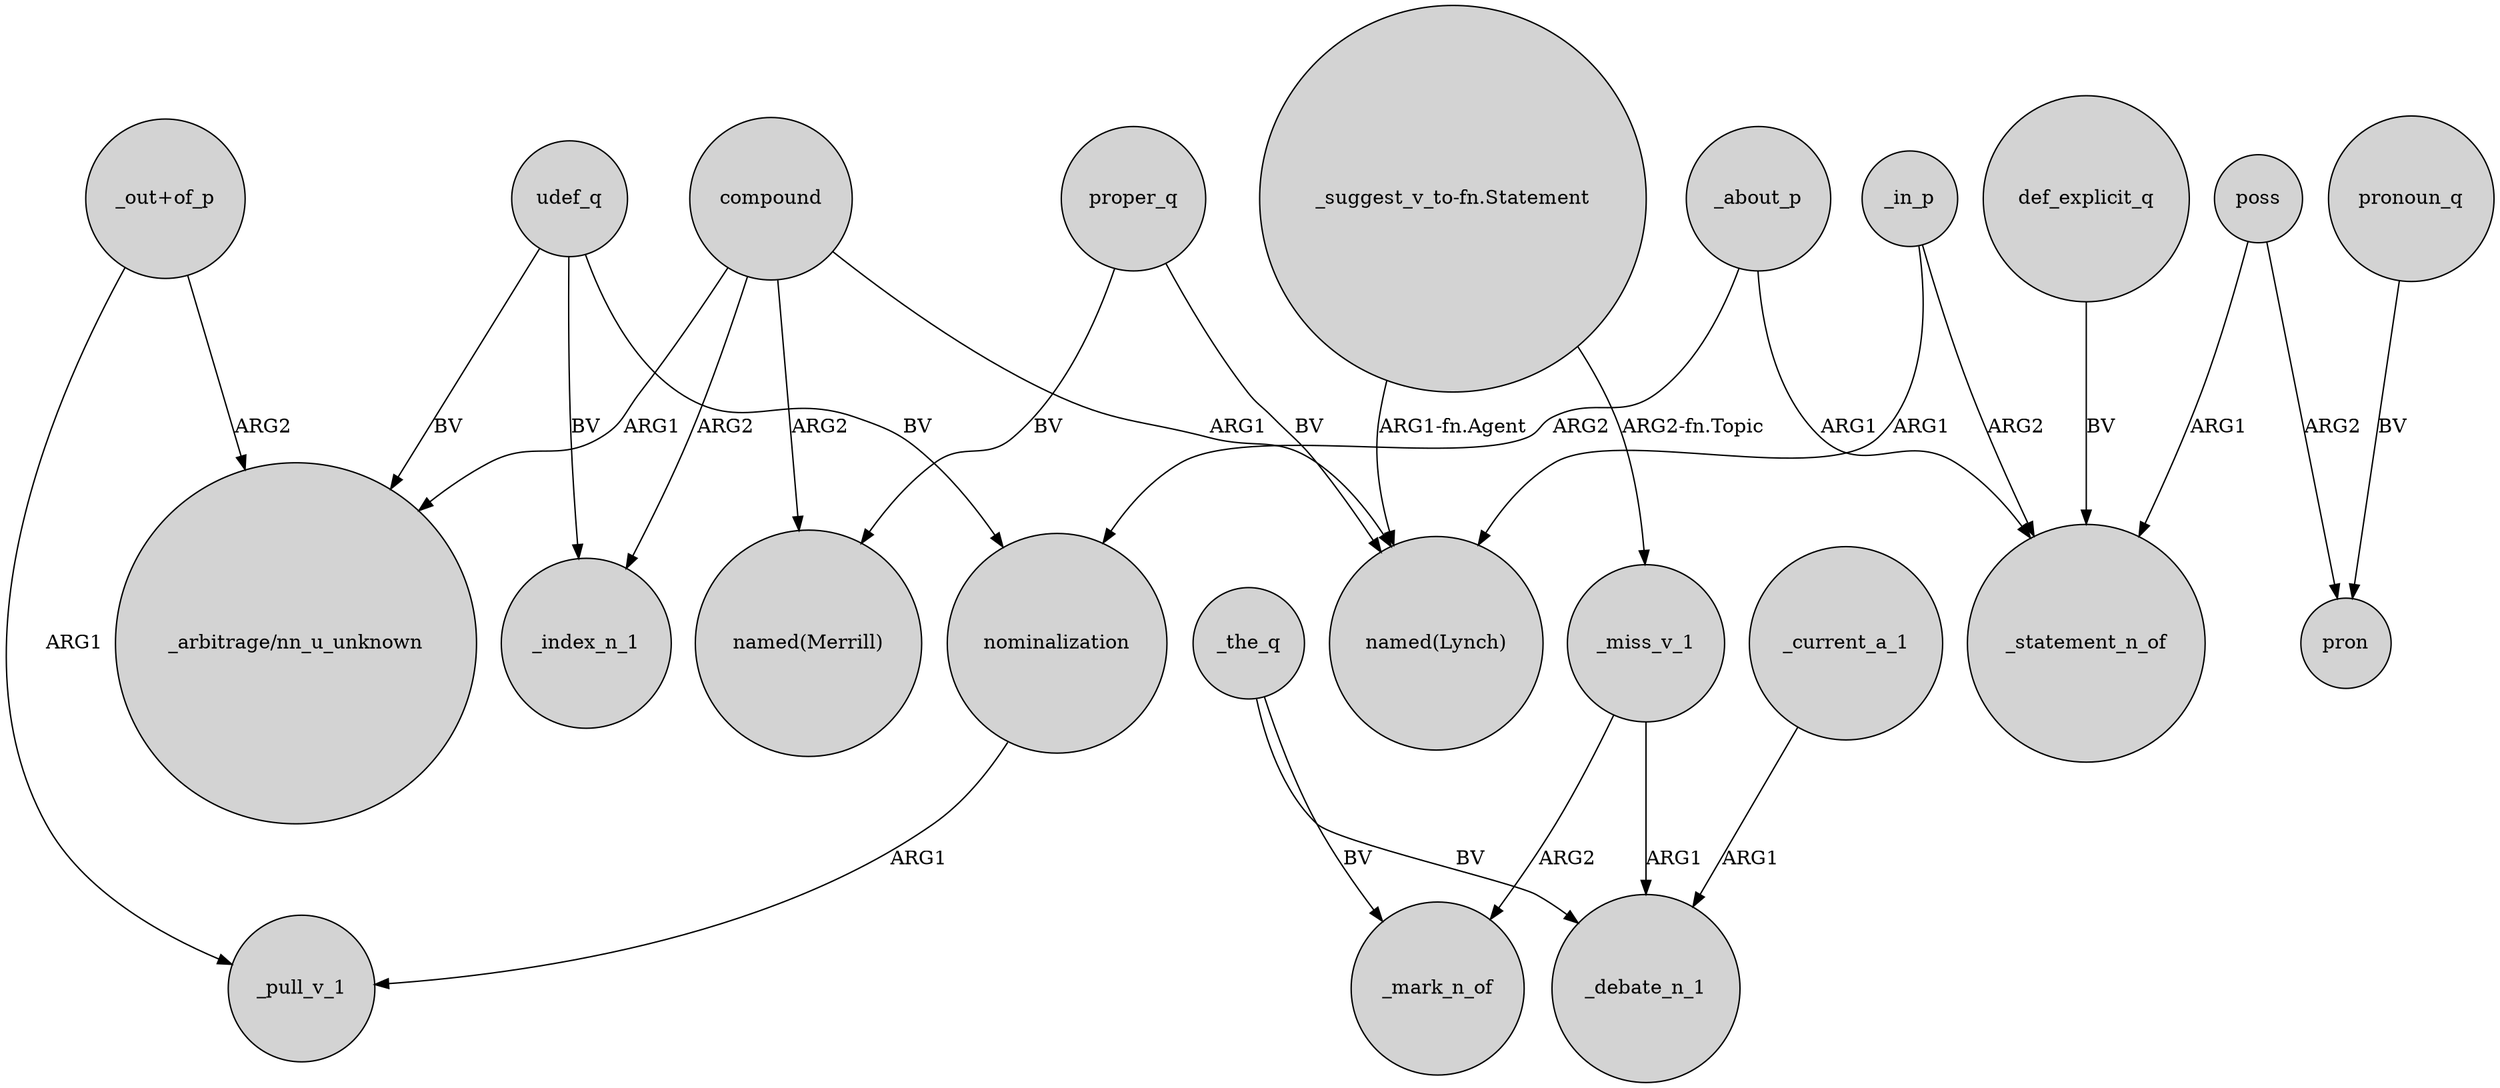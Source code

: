 digraph {
	node [shape=circle style=filled]
	_in_p -> "named(Lynch)" [label=ARG1]
	compound -> "named(Lynch)" [label=ARG1]
	compound -> _index_n_1 [label=ARG2]
	"_out+of_p" -> _pull_v_1 [label=ARG1]
	poss -> pron [label=ARG2]
	_about_p -> _statement_n_of [label=ARG1]
	_about_p -> nominalization [label=ARG2]
	proper_q -> "named(Lynch)" [label=BV]
	poss -> _statement_n_of [label=ARG1]
	compound -> "named(Merrill)" [label=ARG2]
	udef_q -> _index_n_1 [label=BV]
	_miss_v_1 -> _mark_n_of [label=ARG2]
	"_suggest_v_to-fn.Statement" -> _miss_v_1 [label="ARG2-fn.Topic"]
	pronoun_q -> pron [label=BV]
	"_suggest_v_to-fn.Statement" -> "named(Lynch)" [label="ARG1-fn.Agent"]
	udef_q -> "_arbitrage/nn_u_unknown" [label=BV]
	_the_q -> _debate_n_1 [label=BV]
	compound -> "_arbitrage/nn_u_unknown" [label=ARG1]
	_current_a_1 -> _debate_n_1 [label=ARG1]
	udef_q -> nominalization [label=BV]
	_miss_v_1 -> _debate_n_1 [label=ARG1]
	"_out+of_p" -> "_arbitrage/nn_u_unknown" [label=ARG2]
	proper_q -> "named(Merrill)" [label=BV]
	_in_p -> _statement_n_of [label=ARG2]
	_the_q -> _mark_n_of [label=BV]
	def_explicit_q -> _statement_n_of [label=BV]
	nominalization -> _pull_v_1 [label=ARG1]
}
